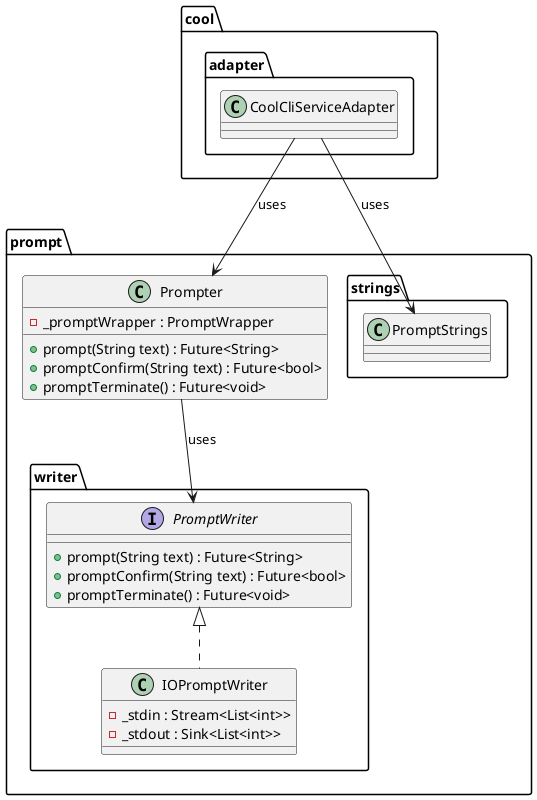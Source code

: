 @startuml prompt_class_diagram

package prompt {
    package writer {
        interface PromptWriter {
            + prompt(String text) : Future<String>
            + promptConfirm(String text) : Future<bool>
            + promptTerminate() : Future<void>
        }

        class IOPromptWriter implements PromptWriter{
            - _stdin : Stream<List<int>>
            - _stdout : Sink<List<int>>
        }
    }

    package strings {
        class PromptStrings{}
    }

    class Prompter {
        - _promptWrapper : PromptWrapper
        + prompt(String text) : Future<String>
        + promptConfirm(String text) : Future<bool>
        + promptTerminate() : Future<void>
    }
}

package cool.adapter {
    class CoolCliServiceAdapter {

    }
}

Prompter --> PromptWriter : uses

CoolCliServiceAdapter --> Prompter : uses
CoolCliServiceAdapter --> PromptStrings : uses

@enduml
